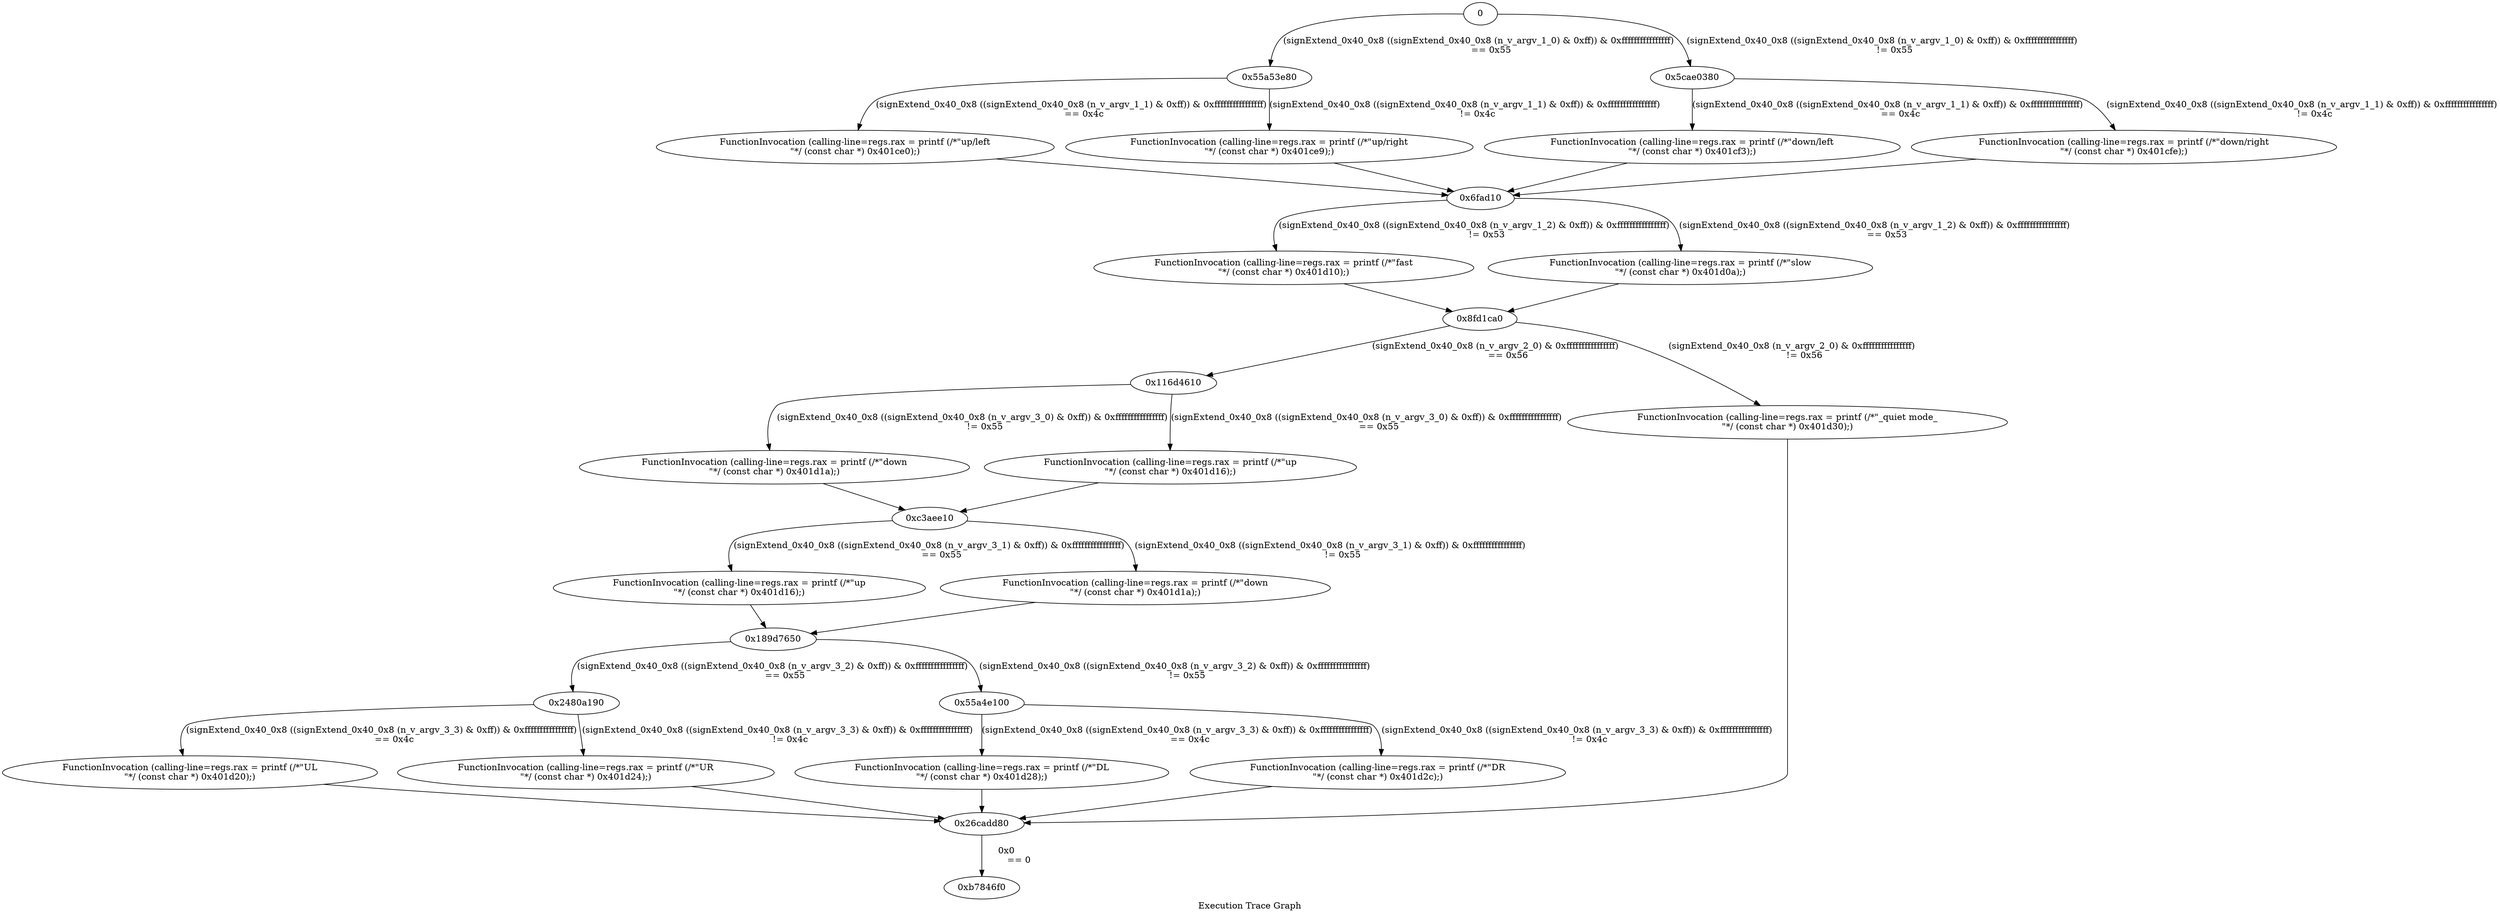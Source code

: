 digraph "Execution Trace Graph" {
	label="Execution Trace Graph";

	Node0 [label = "0"];
	Node0x6fad10 [label = "0x6fad10"];
	Node0x8fd1ca0 [label = "0x8fd1ca0"];
	Node0xb7846f0 [label = "0xb7846f0"];
	Node0xb9fb720 [label = "FunctionInvocation (calling-line=regs.rax = printf (/*\"UL\n\"*/ (const char *) 0x401d20);)"];
	Node0xc3aee10 [label = "0xc3aee10"];
	Node0x116d4610 [label = "0x116d4610"];
	Node0x189d7650 [label = "0x189d7650"];
	Node0x2480a190 [label = "0x2480a190"];
	Node0x26cadd80 [label = "0x26cadd80"];
	Node0x2adc82c0 [label = "FunctionInvocation (calling-line=regs.rax = printf (/*\"UR\n\"*/ (const char *) 0x401d24);)"];
	Node0x53d6cd30 [label = "FunctionInvocation (calling-line=regs.rax = printf (/*\"DL\n\"*/ (const char *) 0x401d28);)"];
	Node0x55a4e100 [label = "0x55a4e100"];
	Node0x55a53e80 [label = "0x55a53e80"];
	Node0x5b7e9510 [label = "FunctionInvocation (calling-line=regs.rax = printf (/*\"DR\n\"*/ (const char *) 0x401d2c);)"];
	Node0x5cae0380 [label = "0x5cae0380"];
	Node0x81643d60 [label = "FunctionInvocation (calling-line=regs.rax = printf (/*\"down\n\"*/ (const char *) 0x401d1a);)"];
	Node0x8ff543a0 [label = "FunctionInvocation (calling-line=regs.rax = printf (/*\"up\n\"*/ (const char *) 0x401d16);)"];
	Node0x9925df70 [label = "FunctionInvocation (calling-line=regs.rax = printf (/*\"_quiet mode_\n\"*/ (const char *) 0x401d30);)"];
	Node0x9c2c0ea0 [label = "FunctionInvocation (calling-line=regs.rax = printf (/*\"up\n\"*/ (const char *) 0x401d16);)"];
	Node0xabd8ad00 [label = "FunctionInvocation (calling-line=regs.rax = printf (/*\"down\n\"*/ (const char *) 0x401d1a);)"];
	Node0xba91fbc0 [label = "FunctionInvocation (calling-line=regs.rax = printf (/*\"fast\n\"*/ (const char *) 0x401d10);)"];
	Node0xc0f79b50 [label = "FunctionInvocation (calling-line=regs.rax = printf (/*\"up/left\n\"*/ (const char *) 0x401ce0);)"];
	Node0xcc2c25c0 [label = "FunctionInvocation (calling-line=regs.rax = printf (/*\"slow\n\"*/ (const char *) 0x401d0a);)"];
	Node0xfe132f00 [label = "FunctionInvocation (calling-line=regs.rax = printf (/*\"up/right\n\"*/ (const char *) 0x401ce9);)"];
	Node0x123ff61c0 [label = "FunctionInvocation (calling-line=regs.rax = printf (/*\"down/left\n\"*/ (const char *) 0x401cf3);)"];
	Node0x140d6fa70 [label = "FunctionInvocation (calling-line=regs.rax = printf (/*\"down/right\n\"*/ (const char *) 0x401cfe);)"];
	Node0 -> Node0x55a53e80 [label = "(signExtend_0x40_0x8 ((signExtend_0x40_0x8 (n_v_argv_1_0) & 0xff)) & 0xffffffffffffffff)
	 == 0x55"];
	Node0 -> Node0x5cae0380 [label = "(signExtend_0x40_0x8 ((signExtend_0x40_0x8 (n_v_argv_1_0) & 0xff)) & 0xffffffffffffffff)
	 != 0x55"];
	Node0x55a53e80 -> Node0xc0f79b50 [label = "(signExtend_0x40_0x8 ((signExtend_0x40_0x8 (n_v_argv_1_1) & 0xff)) & 0xffffffffffffffff)
	 == 0x4c"];
	Node0xc0f79b50 -> Node0x6fad10 [label = ""];
	Node0x55a53e80 -> Node0xfe132f00 [label = "(signExtend_0x40_0x8 ((signExtend_0x40_0x8 (n_v_argv_1_1) & 0xff)) & 0xffffffffffffffff)
	 != 0x4c"];
	Node0xfe132f00 -> Node0x6fad10 [label = ""];
	Node0x5cae0380 -> Node0x123ff61c0 [label = "(signExtend_0x40_0x8 ((signExtend_0x40_0x8 (n_v_argv_1_1) & 0xff)) & 0xffffffffffffffff)
	 == 0x4c"];
	Node0x123ff61c0 -> Node0x6fad10 [label = ""];
	Node0x5cae0380 -> Node0x140d6fa70 [label = "(signExtend_0x40_0x8 ((signExtend_0x40_0x8 (n_v_argv_1_1) & 0xff)) & 0xffffffffffffffff)
	 != 0x4c"];
	Node0x140d6fa70 -> Node0x6fad10 [label = ""];
	Node0x6fad10 -> Node0xcc2c25c0 [label = "(signExtend_0x40_0x8 ((signExtend_0x40_0x8 (n_v_argv_1_2) & 0xff)) & 0xffffffffffffffff)
	 == 0x53"];
	Node0xcc2c25c0 -> Node0x8fd1ca0 [label = ""];
	Node0x6fad10 -> Node0xba91fbc0 [label = "(signExtend_0x40_0x8 ((signExtend_0x40_0x8 (n_v_argv_1_2) & 0xff)) & 0xffffffffffffffff)
	 != 0x53"];
	Node0xba91fbc0 -> Node0x8fd1ca0 [label = ""];
	Node0x8fd1ca0 -> Node0x116d4610 [label = "(signExtend_0x40_0x8 (n_v_argv_2_0) & 0xffffffffffffffff)
	 == 0x56"];
	Node0x8fd1ca0 -> Node0x9925df70 [label = "(signExtend_0x40_0x8 (n_v_argv_2_0) & 0xffffffffffffffff)
	 != 0x56"];
	Node0x9925df70 -> Node0x26cadd80 [label = ""];
	Node0x116d4610 -> Node0x9c2c0ea0 [label = "(signExtend_0x40_0x8 ((signExtend_0x40_0x8 (n_v_argv_3_0) & 0xff)) & 0xffffffffffffffff)
	 == 0x55"];
	Node0x9c2c0ea0 -> Node0xc3aee10 [label = ""];
	Node0x116d4610 -> Node0x81643d60 [label = "(signExtend_0x40_0x8 ((signExtend_0x40_0x8 (n_v_argv_3_0) & 0xff)) & 0xffffffffffffffff)
	 != 0x55"];
	Node0x81643d60 -> Node0xc3aee10 [label = ""];
	Node0x26cadd80 -> Node0xb7846f0 [label = "0x0
	 == 0"];
	Node0xc3aee10 -> Node0x8ff543a0 [label = "(signExtend_0x40_0x8 ((signExtend_0x40_0x8 (n_v_argv_3_1) & 0xff)) & 0xffffffffffffffff)
	 == 0x55"];
	Node0x8ff543a0 -> Node0x189d7650 [label = ""];
	Node0xc3aee10 -> Node0xabd8ad00 [label = "(signExtend_0x40_0x8 ((signExtend_0x40_0x8 (n_v_argv_3_1) & 0xff)) & 0xffffffffffffffff)
	 != 0x55"];
	Node0xabd8ad00 -> Node0x189d7650 [label = ""];
	Node0x189d7650 -> Node0x2480a190 [label = "(signExtend_0x40_0x8 ((signExtend_0x40_0x8 (n_v_argv_3_2) & 0xff)) & 0xffffffffffffffff)
	 == 0x55"];
	Node0x189d7650 -> Node0x55a4e100 [label = "(signExtend_0x40_0x8 ((signExtend_0x40_0x8 (n_v_argv_3_2) & 0xff)) & 0xffffffffffffffff)
	 != 0x55"];
	Node0x2480a190 -> Node0xb9fb720 [label = "(signExtend_0x40_0x8 ((signExtend_0x40_0x8 (n_v_argv_3_3) & 0xff)) & 0xffffffffffffffff)
	 == 0x4c"];
	Node0xb9fb720 -> Node0x26cadd80 [label = ""];
	Node0x2480a190 -> Node0x2adc82c0 [label = "(signExtend_0x40_0x8 ((signExtend_0x40_0x8 (n_v_argv_3_3) & 0xff)) & 0xffffffffffffffff)
	 != 0x4c"];
	Node0x2adc82c0 -> Node0x26cadd80 [label = ""];
	Node0x55a4e100 -> Node0x53d6cd30 [label = "(signExtend_0x40_0x8 ((signExtend_0x40_0x8 (n_v_argv_3_3) & 0xff)) & 0xffffffffffffffff)
	 == 0x4c"];
	Node0x53d6cd30 -> Node0x26cadd80 [label = ""];
	Node0x55a4e100 -> Node0x5b7e9510 [label = "(signExtend_0x40_0x8 ((signExtend_0x40_0x8 (n_v_argv_3_3) & 0xff)) & 0xffffffffffffffff)
	 != 0x4c"];
	Node0x5b7e9510 -> Node0x26cadd80 [label = ""];
}
